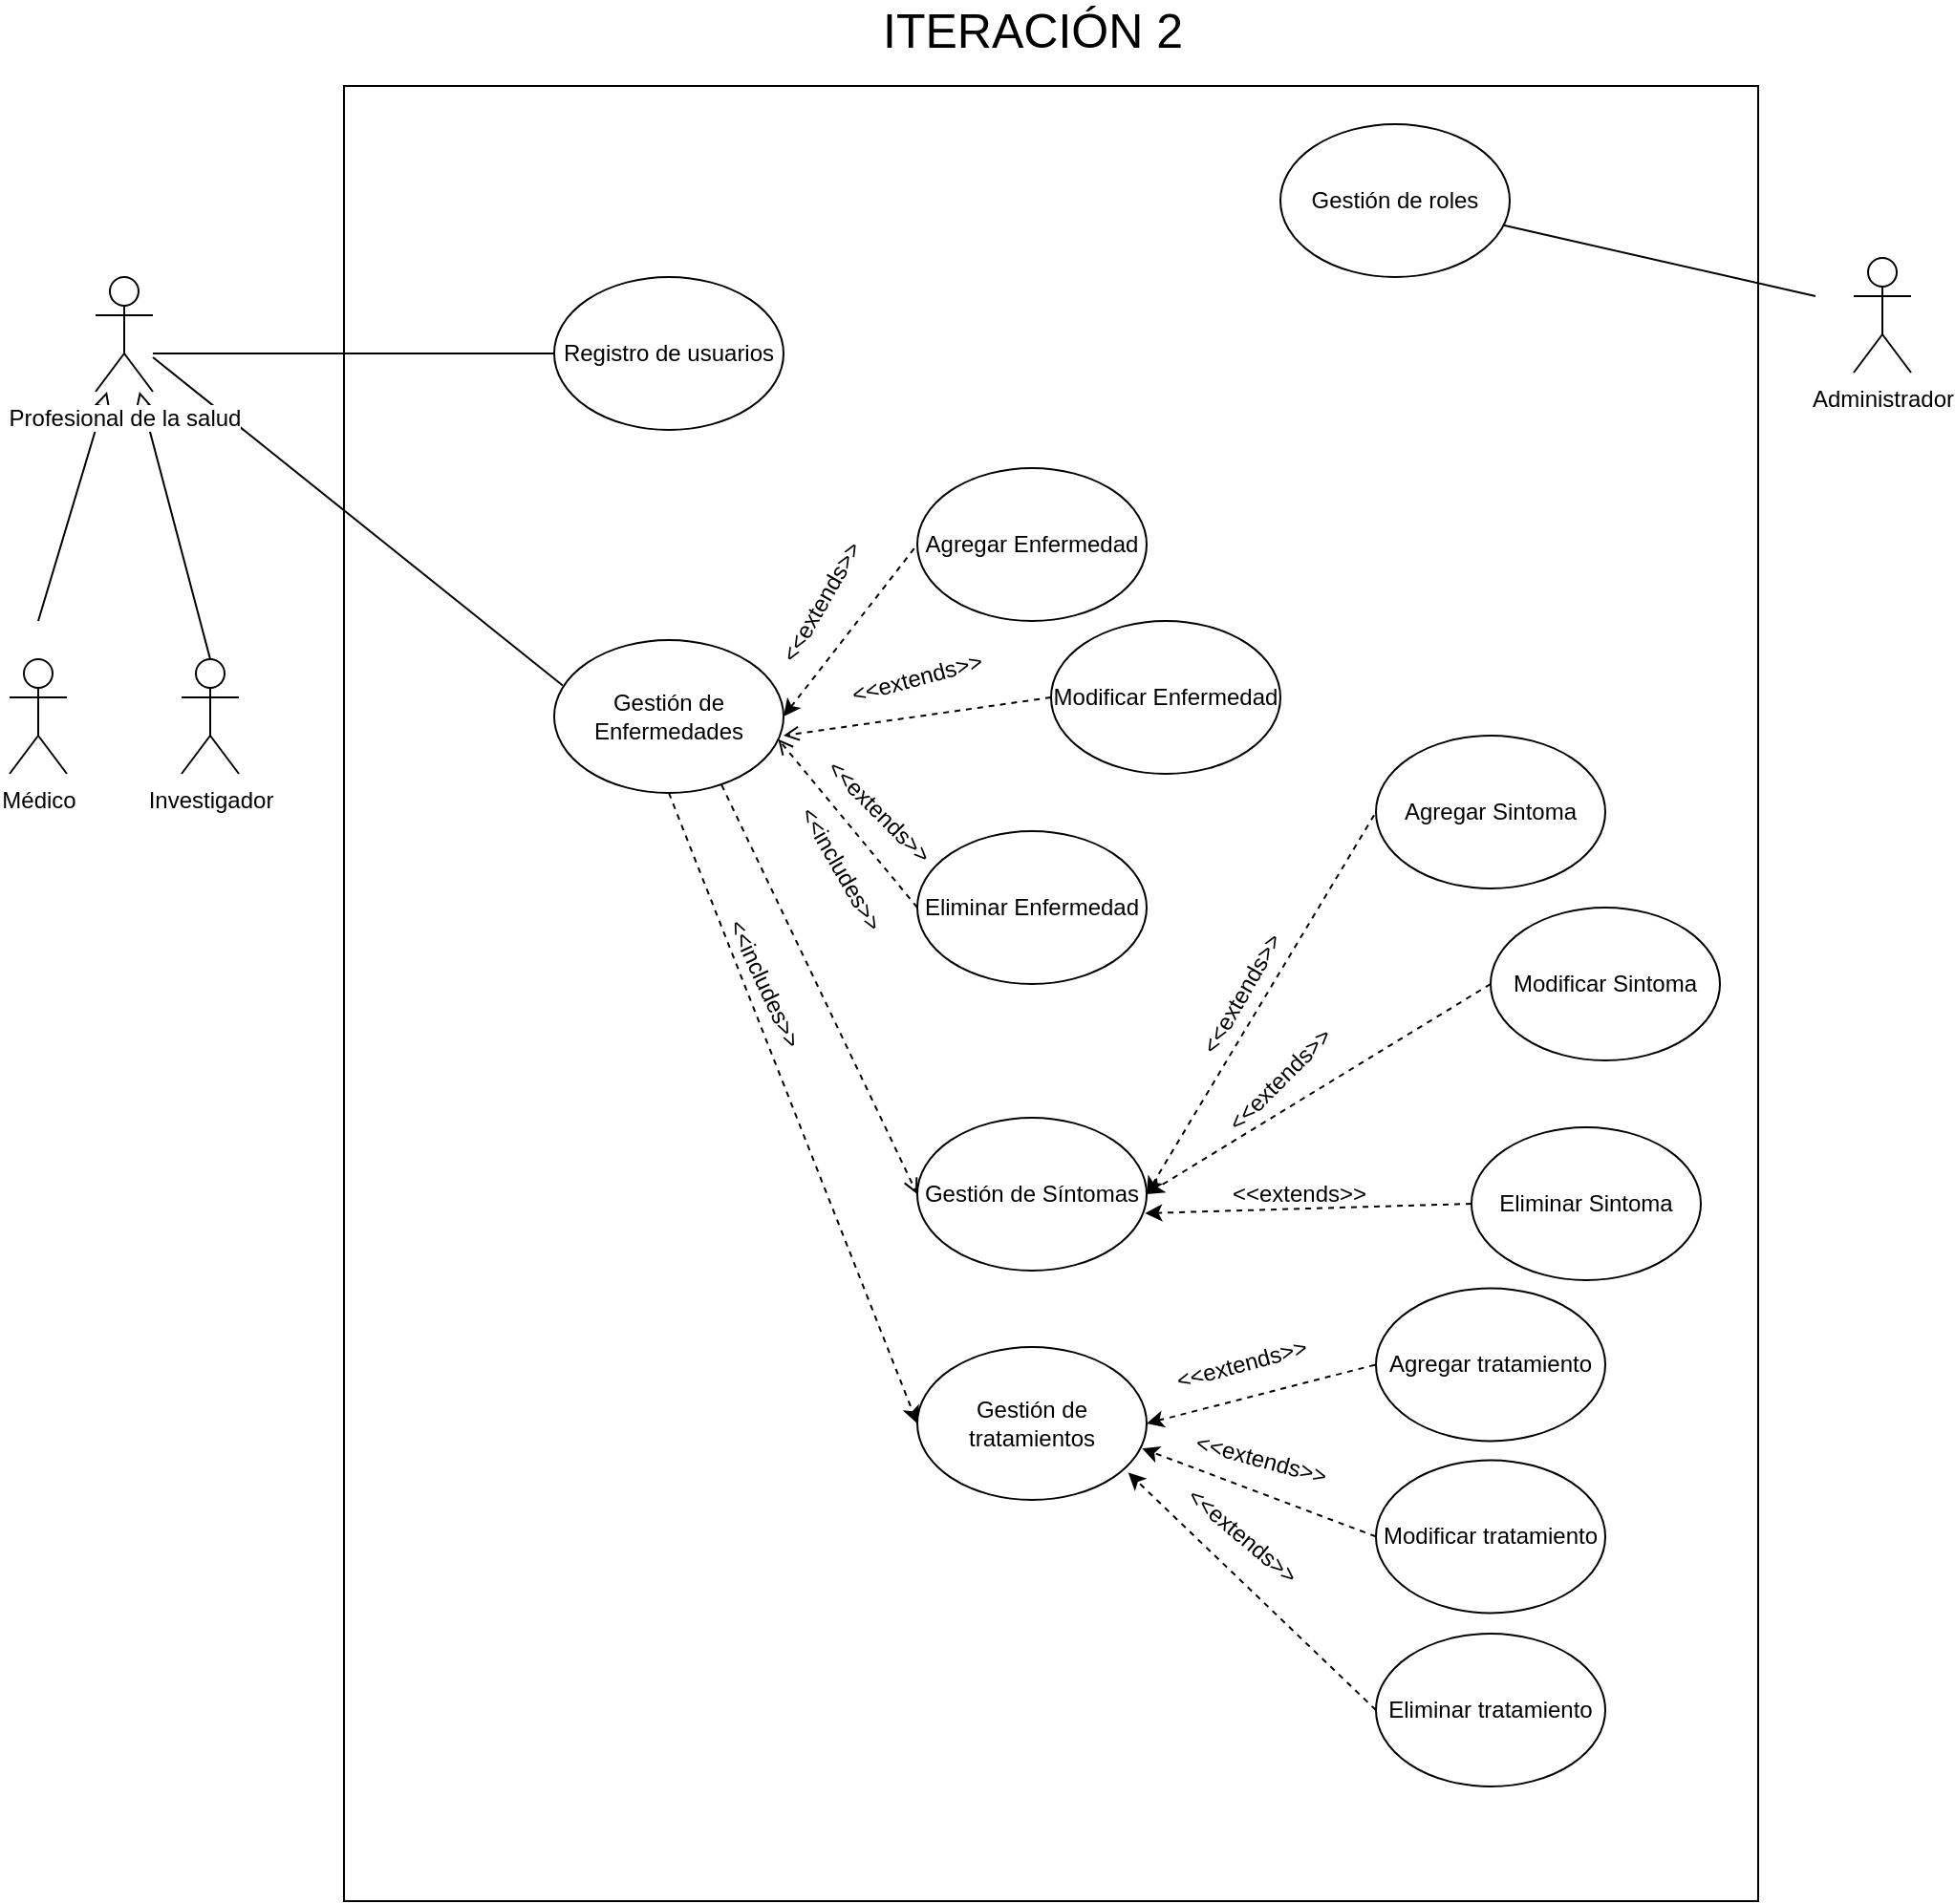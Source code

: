 <mxfile version="12.6.5" type="device"><diagram id="-ACVflKgiabSN8yhp3G4" name="CU"><mxGraphModel dx="1024" dy="1692" grid="1" gridSize="10" guides="1" tooltips="1" connect="1" arrows="1" fold="1" page="1" pageScale="1" pageWidth="850" pageHeight="1100" math="0" shadow="0"><root><mxCell id="0"/><mxCell id="1" parent="0"/><mxCell id="7fuzd0Y9Ltbrbu4VAPbf-1" value="" style="whiteSpace=wrap;html=1;" parent="1" vertex="1"><mxGeometry x="220" y="20" width="740" height="950" as="geometry"/></mxCell><mxCell id="7fuzd0Y9Ltbrbu4VAPbf-2" value="&lt;font style=&quot;font-size: 25px&quot;&gt;ITERACIÓN 2&lt;/font&gt;" style="text;html=1;align=center;verticalAlign=middle;resizable=0;points=[];autosize=1;" parent="1" vertex="1"><mxGeometry x="495" y="-20" width="170" height="20" as="geometry"/></mxCell><mxCell id="7fuzd0Y9Ltbrbu4VAPbf-3" value="Administrador" style="shape=umlActor;verticalLabelPosition=bottom;labelBackgroundColor=#ffffff;verticalAlign=top;html=1;outlineConnect=0;" parent="1" vertex="1"><mxGeometry x="1010" y="110" width="30" height="60" as="geometry"/></mxCell><mxCell id="7fuzd0Y9Ltbrbu4VAPbf-5" value="Médico" style="shape=umlActor;verticalLabelPosition=bottom;labelBackgroundColor=#ffffff;verticalAlign=top;html=1;outlineConnect=0;" parent="1" vertex="1"><mxGeometry x="45" y="320" width="30" height="60" as="geometry"/></mxCell><mxCell id="r7lm28w7Zi5xZP2Ilv0S-20" style="edgeStyle=none;rounded=0;orthogonalLoop=1;jettySize=auto;html=1;exitX=0.5;exitY=0;exitDx=0;exitDy=0;exitPerimeter=0;startArrow=none;startFill=0;endArrow=block;endFill=0;" parent="1" source="7fuzd0Y9Ltbrbu4VAPbf-10" target="r7lm28w7Zi5xZP2Ilv0S-16" edge="1"><mxGeometry relative="1" as="geometry"/></mxCell><mxCell id="7fuzd0Y9Ltbrbu4VAPbf-10" value="Investigador" style="shape=umlActor;verticalLabelPosition=bottom;labelBackgroundColor=#ffffff;verticalAlign=top;html=1;outlineConnect=0;" parent="1" vertex="1"><mxGeometry x="135" y="320" width="30" height="60" as="geometry"/></mxCell><mxCell id="r7lm28w7Zi5xZP2Ilv0S-23" style="edgeStyle=none;rounded=0;orthogonalLoop=1;jettySize=auto;html=1;startArrow=none;startFill=0;endArrow=none;endFill=0;" parent="1" source="7fuzd0Y9Ltbrbu4VAPbf-12" edge="1"><mxGeometry relative="1" as="geometry"><mxPoint x="990" y="130" as="targetPoint"/></mxGeometry></mxCell><mxCell id="7fuzd0Y9Ltbrbu4VAPbf-12" value="Gestión de roles" style="ellipse;whiteSpace=wrap;html=1;" parent="1" vertex="1"><mxGeometry x="710" y="40" width="120" height="80" as="geometry"/></mxCell><mxCell id="r7lm28w7Zi5xZP2Ilv0S-1" style="rounded=0;orthogonalLoop=1;jettySize=auto;html=1;exitX=1;exitY=0.5;exitDx=0;exitDy=0;entryX=0;entryY=0.5;entryDx=0;entryDy=0;endArrow=none;endFill=0;startArrow=classic;startFill=1;dashed=1;" parent="1" source="7fuzd0Y9Ltbrbu4VAPbf-14" target="7fuzd0Y9Ltbrbu4VAPbf-18" edge="1"><mxGeometry relative="1" as="geometry"/></mxCell><mxCell id="r7lm28w7Zi5xZP2Ilv0S-8" style="edgeStyle=none;rounded=0;orthogonalLoop=1;jettySize=auto;html=1;exitX=0.73;exitY=0.948;exitDx=0;exitDy=0;entryX=0;entryY=0.5;entryDx=0;entryDy=0;dashed=1;startArrow=none;startFill=0;endArrow=open;endFill=0;exitPerimeter=0;" parent="1" source="7fuzd0Y9Ltbrbu4VAPbf-14" target="7fuzd0Y9Ltbrbu4VAPbf-22" edge="1"><mxGeometry relative="1" as="geometry"/></mxCell><mxCell id="r7lm28w7Zi5xZP2Ilv0S-12" style="edgeStyle=none;rounded=0;orthogonalLoop=1;jettySize=auto;html=1;exitX=0.5;exitY=1;exitDx=0;exitDy=0;entryX=0;entryY=0.5;entryDx=0;entryDy=0;dashed=1;startArrow=none;startFill=0;endArrow=classic;endFill=1;" parent="1" source="7fuzd0Y9Ltbrbu4VAPbf-14" target="7fuzd0Y9Ltbrbu4VAPbf-48" edge="1"><mxGeometry relative="1" as="geometry"/></mxCell><mxCell id="7fuzd0Y9Ltbrbu4VAPbf-14" value="Gestión de Enfermedades" style="ellipse;whiteSpace=wrap;html=1;" parent="1" vertex="1"><mxGeometry x="330" y="310" width="120" height="80" as="geometry"/></mxCell><mxCell id="7fuzd0Y9Ltbrbu4VAPbf-18" value="Agregar Enfermedad" style="ellipse;whiteSpace=wrap;html=1;" parent="1" vertex="1"><mxGeometry x="520" y="220" width="120" height="80" as="geometry"/></mxCell><mxCell id="r7lm28w7Zi5xZP2Ilv0S-5" style="edgeStyle=none;rounded=0;orthogonalLoop=1;jettySize=auto;html=1;exitX=0;exitY=0.5;exitDx=0;exitDy=0;dashed=1;startArrow=none;startFill=0;endArrow=open;endFill=0;" parent="1" source="7fuzd0Y9Ltbrbu4VAPbf-19" edge="1"><mxGeometry relative="1" as="geometry"><mxPoint x="450" y="360" as="targetPoint"/></mxGeometry></mxCell><mxCell id="7fuzd0Y9Ltbrbu4VAPbf-19" value="Modificar Enfermedad" style="ellipse;whiteSpace=wrap;html=1;" parent="1" vertex="1"><mxGeometry x="590" y="300" width="120" height="80" as="geometry"/></mxCell><mxCell id="r7lm28w7Zi5xZP2Ilv0S-6" style="edgeStyle=none;rounded=0;orthogonalLoop=1;jettySize=auto;html=1;exitX=0;exitY=0.5;exitDx=0;exitDy=0;dashed=1;startArrow=none;startFill=0;endArrow=open;endFill=0;entryX=0.977;entryY=0.648;entryDx=0;entryDy=0;entryPerimeter=0;" parent="1" source="7fuzd0Y9Ltbrbu4VAPbf-20" target="7fuzd0Y9Ltbrbu4VAPbf-14" edge="1"><mxGeometry relative="1" as="geometry"/></mxCell><mxCell id="7fuzd0Y9Ltbrbu4VAPbf-20" value="Eliminar Enfermedad" style="ellipse;whiteSpace=wrap;html=1;" parent="1" vertex="1"><mxGeometry x="520" y="410" width="120" height="80" as="geometry"/></mxCell><mxCell id="r7lm28w7Zi5xZP2Ilv0S-9" style="edgeStyle=none;rounded=0;orthogonalLoop=1;jettySize=auto;html=1;exitX=1;exitY=0.5;exitDx=0;exitDy=0;entryX=0;entryY=0.5;entryDx=0;entryDy=0;dashed=1;startArrow=classic;startFill=1;endArrow=none;endFill=0;" parent="1" source="7fuzd0Y9Ltbrbu4VAPbf-22" target="7fuzd0Y9Ltbrbu4VAPbf-24" edge="1"><mxGeometry relative="1" as="geometry"/></mxCell><mxCell id="7fuzd0Y9Ltbrbu4VAPbf-22" value="Gestión de Síntomas" style="ellipse;whiteSpace=wrap;html=1;" parent="1" vertex="1"><mxGeometry x="520" y="560" width="120" height="80" as="geometry"/></mxCell><mxCell id="7fuzd0Y9Ltbrbu4VAPbf-24" value="Agregar Sintoma" style="ellipse;whiteSpace=wrap;html=1;" parent="1" vertex="1"><mxGeometry x="760" y="360" width="120" height="80" as="geometry"/></mxCell><mxCell id="r7lm28w7Zi5xZP2Ilv0S-10" style="edgeStyle=none;rounded=0;orthogonalLoop=1;jettySize=auto;html=1;exitX=0;exitY=0.5;exitDx=0;exitDy=0;dashed=1;startArrow=none;startFill=0;endArrow=classic;endFill=1;" parent="1" source="7fuzd0Y9Ltbrbu4VAPbf-25" edge="1"><mxGeometry relative="1" as="geometry"><mxPoint x="640" y="600" as="targetPoint"/></mxGeometry></mxCell><mxCell id="7fuzd0Y9Ltbrbu4VAPbf-25" value="Modificar Sintoma" style="ellipse;whiteSpace=wrap;html=1;" parent="1" vertex="1"><mxGeometry x="820" y="450" width="120" height="80" as="geometry"/></mxCell><mxCell id="r7lm28w7Zi5xZP2Ilv0S-11" style="edgeStyle=none;rounded=0;orthogonalLoop=1;jettySize=auto;html=1;exitX=0;exitY=0.5;exitDx=0;exitDy=0;dashed=1;startArrow=none;startFill=0;endArrow=classic;endFill=1;entryX=0.993;entryY=0.625;entryDx=0;entryDy=0;entryPerimeter=0;" parent="1" source="7fuzd0Y9Ltbrbu4VAPbf-26" target="7fuzd0Y9Ltbrbu4VAPbf-22" edge="1"><mxGeometry relative="1" as="geometry"/></mxCell><mxCell id="7fuzd0Y9Ltbrbu4VAPbf-26" value="Eliminar Sintoma" style="ellipse;whiteSpace=wrap;html=1;" parent="1" vertex="1"><mxGeometry x="810" y="565" width="120" height="80" as="geometry"/></mxCell><mxCell id="r7lm28w7Zi5xZP2Ilv0S-22" style="edgeStyle=none;rounded=0;orthogonalLoop=1;jettySize=auto;html=1;exitX=0;exitY=0.5;exitDx=0;exitDy=0;startArrow=none;startFill=0;endArrow=none;endFill=0;" parent="1" source="7fuzd0Y9Ltbrbu4VAPbf-33" edge="1"><mxGeometry relative="1" as="geometry"><mxPoint x="120" y="160" as="targetPoint"/></mxGeometry></mxCell><mxCell id="7fuzd0Y9Ltbrbu4VAPbf-33" value="Registro de usuarios" style="ellipse;whiteSpace=wrap;html=1;" parent="1" vertex="1"><mxGeometry x="330" y="120" width="120" height="80" as="geometry"/></mxCell><mxCell id="r7lm28w7Zi5xZP2Ilv0S-13" style="edgeStyle=none;rounded=0;orthogonalLoop=1;jettySize=auto;html=1;exitX=1;exitY=0.5;exitDx=0;exitDy=0;entryX=0;entryY=0.5;entryDx=0;entryDy=0;dashed=1;startArrow=classic;startFill=1;endArrow=none;endFill=0;" parent="1" source="7fuzd0Y9Ltbrbu4VAPbf-48" target="7fuzd0Y9Ltbrbu4VAPbf-49" edge="1"><mxGeometry relative="1" as="geometry"/></mxCell><mxCell id="7fuzd0Y9Ltbrbu4VAPbf-48" value="Gestión de tratamientos" style="ellipse;whiteSpace=wrap;html=1;" parent="1" vertex="1"><mxGeometry x="520" y="680" width="120" height="80" as="geometry"/></mxCell><mxCell id="7fuzd0Y9Ltbrbu4VAPbf-49" value="Agregar tratamiento" style="ellipse;whiteSpace=wrap;html=1;" parent="1" vertex="1"><mxGeometry x="760" y="649.2" width="120" height="80" as="geometry"/></mxCell><mxCell id="r7lm28w7Zi5xZP2Ilv0S-14" style="edgeStyle=none;rounded=0;orthogonalLoop=1;jettySize=auto;html=1;exitX=0;exitY=0.5;exitDx=0;exitDy=0;entryX=0.98;entryY=0.663;entryDx=0;entryDy=0;entryPerimeter=0;dashed=1;startArrow=none;startFill=0;endArrow=classic;endFill=1;" parent="1" source="7fuzd0Y9Ltbrbu4VAPbf-50" target="7fuzd0Y9Ltbrbu4VAPbf-48" edge="1"><mxGeometry relative="1" as="geometry"/></mxCell><mxCell id="7fuzd0Y9Ltbrbu4VAPbf-50" value="Modificar tratamiento" style="ellipse;whiteSpace=wrap;html=1;" parent="1" vertex="1"><mxGeometry x="760" y="739.2" width="120" height="80" as="geometry"/></mxCell><mxCell id="r7lm28w7Zi5xZP2Ilv0S-15" style="edgeStyle=none;rounded=0;orthogonalLoop=1;jettySize=auto;html=1;exitX=0;exitY=0.5;exitDx=0;exitDy=0;entryX=0.92;entryY=0.822;entryDx=0;entryDy=0;entryPerimeter=0;dashed=1;startArrow=none;startFill=0;endArrow=classic;endFill=1;" parent="1" source="7fuzd0Y9Ltbrbu4VAPbf-51" target="7fuzd0Y9Ltbrbu4VAPbf-48" edge="1"><mxGeometry relative="1" as="geometry"/></mxCell><mxCell id="7fuzd0Y9Ltbrbu4VAPbf-51" value="Eliminar tratamiento" style="ellipse;whiteSpace=wrap;html=1;" parent="1" vertex="1"><mxGeometry x="760" y="830" width="120" height="80" as="geometry"/></mxCell><mxCell id="r7lm28w7Zi5xZP2Ilv0S-19" style="edgeStyle=none;rounded=0;orthogonalLoop=1;jettySize=auto;html=1;startArrow=block;startFill=0;endArrow=none;endFill=0;" parent="1" source="r7lm28w7Zi5xZP2Ilv0S-16" edge="1"><mxGeometry relative="1" as="geometry"><mxPoint x="60" y="300" as="targetPoint"/></mxGeometry></mxCell><mxCell id="r7lm28w7Zi5xZP2Ilv0S-21" style="edgeStyle=none;rounded=0;orthogonalLoop=1;jettySize=auto;html=1;entryX=0.037;entryY=0.297;entryDx=0;entryDy=0;entryPerimeter=0;startArrow=none;startFill=0;endArrow=none;endFill=0;" parent="1" target="7fuzd0Y9Ltbrbu4VAPbf-14" edge="1"><mxGeometry relative="1" as="geometry"><mxPoint x="120" y="162" as="sourcePoint"/></mxGeometry></mxCell><mxCell id="r7lm28w7Zi5xZP2Ilv0S-16" value="Profesional de la salud" style="shape=umlActor;verticalLabelPosition=bottom;labelBackgroundColor=#ffffff;verticalAlign=top;html=1;outlineConnect=0;" parent="1" vertex="1"><mxGeometry x="90" y="120" width="30" height="60" as="geometry"/></mxCell><mxCell id="r7lm28w7Zi5xZP2Ilv0S-24" value="&amp;lt;&amp;lt;extends&amp;gt;&amp;gt;" style="text;html=1;strokeColor=none;fillColor=none;align=center;verticalAlign=middle;whiteSpace=wrap;rounded=0;rotation=-60;" parent="1" vertex="1"><mxGeometry x="450" y="280" width="40" height="20" as="geometry"/></mxCell><mxCell id="r7lm28w7Zi5xZP2Ilv0S-25" value="&amp;lt;&amp;lt;extends&amp;gt;&amp;gt;" style="text;html=1;strokeColor=none;fillColor=none;align=center;verticalAlign=middle;whiteSpace=wrap;rounded=0;rotation=-15;" parent="1" vertex="1"><mxGeometry x="500" y="320" width="40" height="20" as="geometry"/></mxCell><mxCell id="r7lm28w7Zi5xZP2Ilv0S-26" value="&amp;lt;&amp;lt;extends&amp;gt;&amp;gt;" style="text;html=1;strokeColor=none;fillColor=none;align=center;verticalAlign=middle;whiteSpace=wrap;rounded=0;rotation=45;" parent="1" vertex="1"><mxGeometry x="480" y="390" width="40" height="20" as="geometry"/></mxCell><mxCell id="r7lm28w7Zi5xZP2Ilv0S-27" value="&amp;lt;&amp;lt;includes&amp;gt;&amp;gt;" style="text;html=1;strokeColor=none;fillColor=none;align=center;verticalAlign=middle;whiteSpace=wrap;rounded=0;rotation=60;" parent="1" vertex="1"><mxGeometry x="460" y="420" width="40" height="20" as="geometry"/></mxCell><mxCell id="r7lm28w7Zi5xZP2Ilv0S-28" value="&amp;lt;&amp;lt;extends&amp;gt;&amp;gt;" style="text;html=1;strokeColor=none;fillColor=none;align=center;verticalAlign=middle;whiteSpace=wrap;rounded=0;rotation=-60;" parent="1" vertex="1"><mxGeometry x="670" y="485" width="40" height="20" as="geometry"/></mxCell><mxCell id="r7lm28w7Zi5xZP2Ilv0S-31" value="&amp;lt;&amp;lt;extends&amp;gt;&amp;gt;" style="text;html=1;strokeColor=none;fillColor=none;align=center;verticalAlign=middle;whiteSpace=wrap;rounded=0;rotation=-45;" parent="1" vertex="1"><mxGeometry x="690" y="530" width="40" height="20" as="geometry"/></mxCell><mxCell id="r7lm28w7Zi5xZP2Ilv0S-32" value="&amp;lt;&amp;lt;extends&amp;gt;&amp;gt;" style="text;html=1;strokeColor=none;fillColor=none;align=center;verticalAlign=middle;whiteSpace=wrap;rounded=0;rotation=0;" parent="1" vertex="1"><mxGeometry x="700" y="590" width="40" height="20" as="geometry"/></mxCell><mxCell id="r7lm28w7Zi5xZP2Ilv0S-33" value="&amp;lt;&amp;lt;extends&amp;gt;&amp;gt;" style="text;html=1;strokeColor=none;fillColor=none;align=center;verticalAlign=middle;whiteSpace=wrap;rounded=0;rotation=-15;" parent="1" vertex="1"><mxGeometry x="670" y="679.2" width="40" height="20" as="geometry"/></mxCell><mxCell id="r7lm28w7Zi5xZP2Ilv0S-35" value="&amp;lt;&amp;lt;extends&amp;gt;&amp;gt;" style="text;html=1;strokeColor=none;fillColor=none;align=center;verticalAlign=middle;whiteSpace=wrap;rounded=0;rotation=15;" parent="1" vertex="1"><mxGeometry x="680" y="729.2" width="40" height="20" as="geometry"/></mxCell><mxCell id="r7lm28w7Zi5xZP2Ilv0S-36" value="&amp;lt;&amp;lt;extends&amp;gt;&amp;gt;" style="text;html=1;strokeColor=none;fillColor=none;align=center;verticalAlign=middle;whiteSpace=wrap;rounded=0;rotation=40;" parent="1" vertex="1"><mxGeometry x="670" y="769.2" width="40" height="20" as="geometry"/></mxCell><mxCell id="r7lm28w7Zi5xZP2Ilv0S-37" value="&amp;lt;&amp;lt;includes&amp;gt;&amp;gt;" style="text;html=1;strokeColor=none;fillColor=none;align=center;verticalAlign=middle;whiteSpace=wrap;rounded=0;rotation=65;" parent="1" vertex="1"><mxGeometry x="420" y="480" width="40" height="20" as="geometry"/></mxCell></root></mxGraphModel></diagram></mxfile>